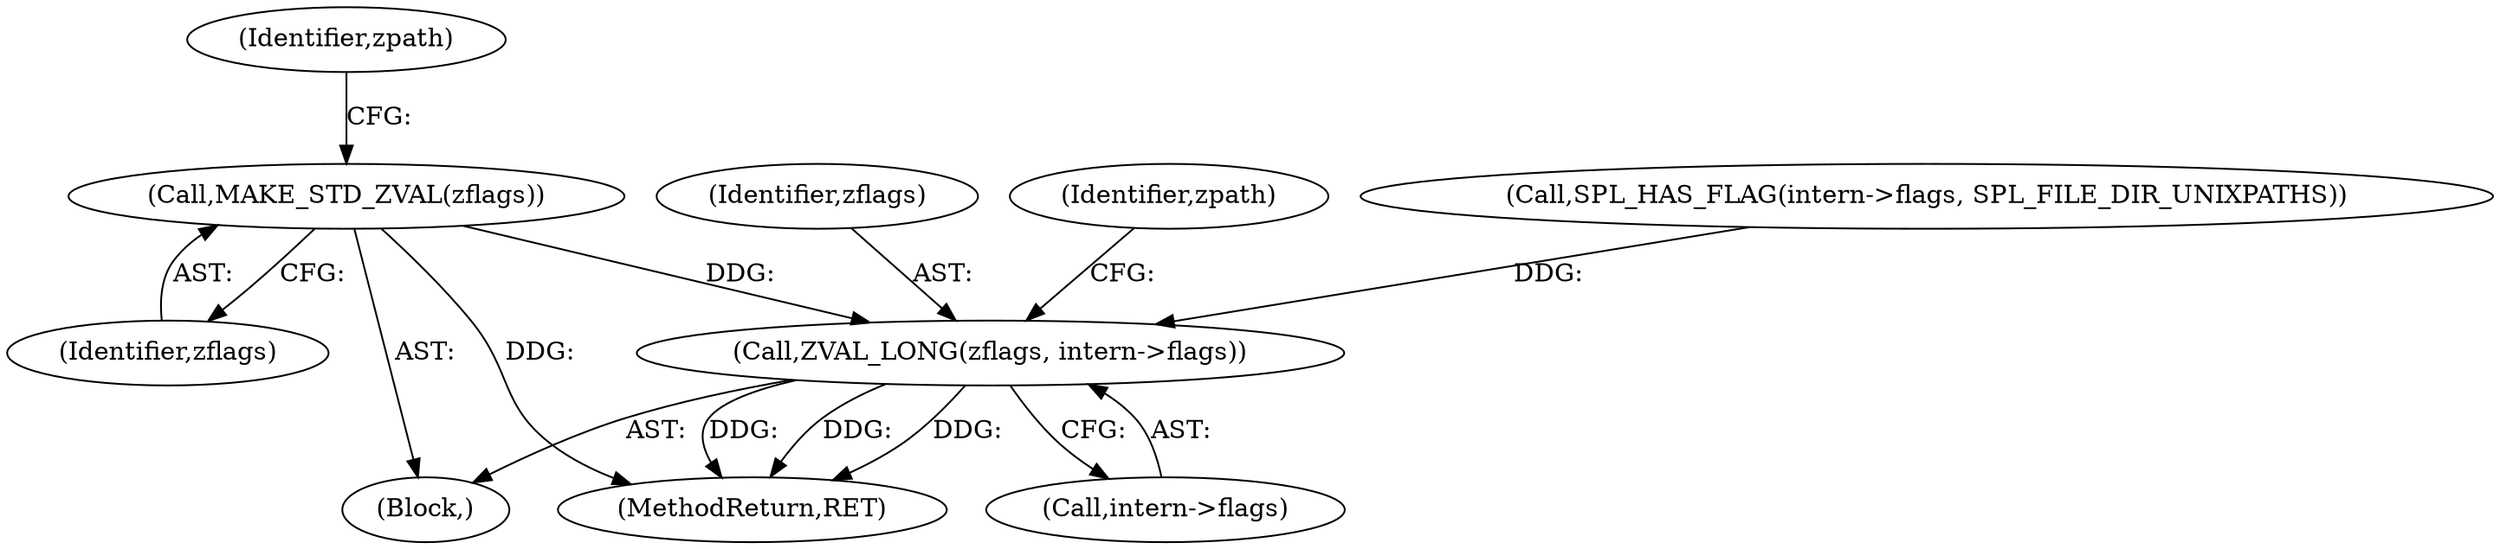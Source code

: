 digraph "0_php-src_7245bff300d3fa8bacbef7897ff080a6f1c23eba?w=1_18@pointer" {
"1000124" [label="(Call,MAKE_STD_ZVAL(zflags))"];
"1000128" [label="(Call,ZVAL_LONG(zflags, intern->flags))"];
"1000129" [label="(Identifier,zflags)"];
"1000128" [label="(Call,ZVAL_LONG(zflags, intern->flags))"];
"1000272" [label="(MethodReturn,RET)"];
"1000103" [label="(Block,)"];
"1000134" [label="(Identifier,zpath)"];
"1000125" [label="(Identifier,zflags)"];
"1000111" [label="(Call,SPL_HAS_FLAG(intern->flags, SPL_FILE_DIR_UNIXPATHS))"];
"1000127" [label="(Identifier,zpath)"];
"1000124" [label="(Call,MAKE_STD_ZVAL(zflags))"];
"1000130" [label="(Call,intern->flags)"];
"1000124" -> "1000103"  [label="AST: "];
"1000124" -> "1000125"  [label="CFG: "];
"1000125" -> "1000124"  [label="AST: "];
"1000127" -> "1000124"  [label="CFG: "];
"1000124" -> "1000272"  [label="DDG: "];
"1000124" -> "1000128"  [label="DDG: "];
"1000128" -> "1000103"  [label="AST: "];
"1000128" -> "1000130"  [label="CFG: "];
"1000129" -> "1000128"  [label="AST: "];
"1000130" -> "1000128"  [label="AST: "];
"1000134" -> "1000128"  [label="CFG: "];
"1000128" -> "1000272"  [label="DDG: "];
"1000128" -> "1000272"  [label="DDG: "];
"1000128" -> "1000272"  [label="DDG: "];
"1000111" -> "1000128"  [label="DDG: "];
}
